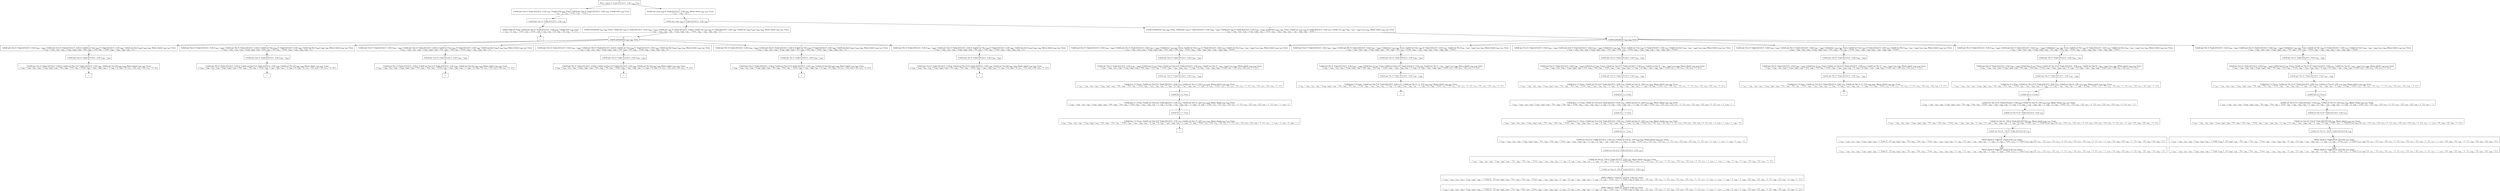 digraph {
    graph [rankdir=TB
          ,bgcolor=transparent];
    node [shape=box
         ,fillcolor=white
         ,style=filled];
    0 [label=<O <BR/> Memo check (C Triple [[3] [2] 0 : [1]]) v<SUB>524</SUB> Trueo>];
    1 [label=<C <BR/> Unfold get One (C Triple [[3] [2] 0 : [1]]) v<SUB>554</SUB>, Unfold isNil v<SUB>554</SUB> Trueo, Unfold get Two (C Triple [[3] [2] 0 : [1]]) v<SUB>555</SUB>, Unfold isNil v<SUB>555</SUB> Trueo <BR/>  [ v<SUB>524</SUB> &rarr; [], v<SUB>552</SUB> &rarr; Trueo, v<SUB>553</SUB> &rarr; Trueo ] >];
    2 [label=<C <BR/> Unfold one_step v<SUB>556</SUB> (C Triple [[3] [2] 0 : [1]]) v<SUB>558</SUB>, Memo check v<SUB>558</SUB> v<SUB>557</SUB> Trueo <BR/>  [ v<SUB>524</SUB> &rarr; v<SUB>556</SUB> : v<SUB>557</SUB> ] >];
    3 [label=<O <BR/> Unfold get One (C Triple [[3] [2] 0 : [1]]) v<SUB>554</SUB>>];
    4 [label=<C <BR/> Unfold isNil [3] Trueo, Unfold get Two (C Triple [[3] [2] 0 : [1]]) v<SUB>555</SUB>, Unfold isNil v<SUB>555</SUB> Trueo <BR/>  [ v<SUB>524</SUB> &rarr; [], v<SUB>552</SUB> &rarr; Trueo, v<SUB>553</SUB> &rarr; Trueo, v<SUB>554</SUB> &rarr; v<SUB>559</SUB>, v<SUB>559</SUB> &rarr; [3], v<SUB>560</SUB> &rarr; [2], v<SUB>561</SUB> &rarr; 0 : [1] ] >];
    5 [label=<_|_>];
    6 [label=<O <BR/> Unfold one_step v<SUB>556</SUB> (C Triple [[3] [2] 0 : [1]]) v<SUB>558</SUB>>];
    7 [label=<C <BR/> Unfold notEqStick v<SUB>559</SUB> v<SUB>560</SUB> Trueo, Unfold get v<SUB>559</SUB> (C Triple [[3] [2] 0 : [1]]) (v<SUB>563</SUB> : v<SUB>564</SUB>), Unfold get v<SUB>560</SUB> (C Triple [[3] [2] 0 : [1]]) [], Unfold set v<SUB>559</SUB> v<SUB>564</SUB> (C Triple [[3] [2] 0 : [1]]) v<SUB>566</SUB>, Unfold set v<SUB>560</SUB> [v<SUB>563</SUB>] v<SUB>566</SUB> v<SUB>558</SUB>, Memo check v<SUB>558</SUB> v<SUB>557</SUB> Trueo <BR/>  [ v<SUB>524</SUB> &rarr; v<SUB>556</SUB> : v<SUB>557</SUB>, v<SUB>556</SUB> &rarr; (v<SUB>559</SUB>, v<SUB>560</SUB>), v<SUB>561</SUB> &rarr; Trueo, v<SUB>562</SUB> &rarr; v<SUB>563</SUB> : v<SUB>564</SUB>, v<SUB>565</SUB> &rarr; [] ] >];
    8 [label=<C <BR/> Unfold notEqStick v<SUB>559</SUB> v<SUB>560</SUB> Trueo, Unfold get v<SUB>559</SUB> (C Triple [[3] [2] 0 : [1]]) (v<SUB>563</SUB> : v<SUB>564</SUB>), Unfold get v<SUB>560</SUB> (C Triple [[3] [2] 0 : [1]]) (v<SUB>567</SUB> : v<SUB>568</SUB>), Unfold less v<SUB>563</SUB> v<SUB>567</SUB> Trueo, Unfold set v<SUB>559</SUB> v<SUB>564</SUB> (C Triple [[3] [2] 0 : [1]]) v<SUB>570</SUB>, Unfold set v<SUB>560</SUB> (v<SUB>563</SUB> : v<SUB>567</SUB> : v<SUB>568</SUB>) v<SUB>570</SUB> v<SUB>558</SUB>, Memo check v<SUB>558</SUB> v<SUB>557</SUB> Trueo <BR/>  [ v<SUB>524</SUB> &rarr; v<SUB>556</SUB> : v<SUB>557</SUB>, v<SUB>556</SUB> &rarr; (v<SUB>559</SUB>, v<SUB>560</SUB>), v<SUB>561</SUB> &rarr; Trueo, v<SUB>562</SUB> &rarr; v<SUB>563</SUB> : v<SUB>564</SUB>, v<SUB>565</SUB> &rarr; v<SUB>567</SUB> : v<SUB>568</SUB>, v<SUB>569</SUB> &rarr; Trueo ] >];
    9 [label=<O <BR/> Unfold notEqStick v<SUB>559</SUB> v<SUB>560</SUB> Trueo>];
    10 [label=<C <BR/> Unfold get One (C Triple [[3] [2] 0 : [1]]) (v<SUB>563</SUB> : v<SUB>564</SUB>), Unfold get Two (C Triple [[3] [2] 0 : [1]]) [], Unfold set One v<SUB>564</SUB> (C Triple [[3] [2] 0 : [1]]) v<SUB>566</SUB>, Unfold set Two [v<SUB>563</SUB>] v<SUB>566</SUB> v<SUB>558</SUB>, Memo check v<SUB>558</SUB> v<SUB>557</SUB> Trueo <BR/>  [ v<SUB>524</SUB> &rarr; v<SUB>556</SUB> : v<SUB>557</SUB>, v<SUB>556</SUB> &rarr; (v<SUB>559</SUB>, v<SUB>560</SUB>), v<SUB>559</SUB> &rarr; One, v<SUB>560</SUB> &rarr; Two, v<SUB>561</SUB> &rarr; Trueo, v<SUB>562</SUB> &rarr; v<SUB>563</SUB> : v<SUB>564</SUB>, v<SUB>565</SUB> &rarr; [] ] >];
    11 [label=<C <BR/> Unfold get One (C Triple [[3] [2] 0 : [1]]) (v<SUB>563</SUB> : v<SUB>564</SUB>), Unfold get Thr (C Triple [[3] [2] 0 : [1]]) [], Unfold set One v<SUB>564</SUB> (C Triple [[3] [2] 0 : [1]]) v<SUB>566</SUB>, Unfold set Thr [v<SUB>563</SUB>] v<SUB>566</SUB> v<SUB>558</SUB>, Memo check v<SUB>558</SUB> v<SUB>557</SUB> Trueo <BR/>  [ v<SUB>524</SUB> &rarr; v<SUB>556</SUB> : v<SUB>557</SUB>, v<SUB>556</SUB> &rarr; (v<SUB>559</SUB>, v<SUB>560</SUB>), v<SUB>559</SUB> &rarr; One, v<SUB>560</SUB> &rarr; Thr, v<SUB>561</SUB> &rarr; Trueo, v<SUB>562</SUB> &rarr; v<SUB>563</SUB> : v<SUB>564</SUB>, v<SUB>565</SUB> &rarr; [] ] >];
    12 [label=<C <BR/> Unfold get Two (C Triple [[3] [2] 0 : [1]]) (v<SUB>563</SUB> : v<SUB>564</SUB>), Unfold get One (C Triple [[3] [2] 0 : [1]]) [], Unfold set Two v<SUB>564</SUB> (C Triple [[3] [2] 0 : [1]]) v<SUB>566</SUB>, Unfold set One [v<SUB>563</SUB>] v<SUB>566</SUB> v<SUB>558</SUB>, Memo check v<SUB>558</SUB> v<SUB>557</SUB> Trueo <BR/>  [ v<SUB>524</SUB> &rarr; v<SUB>556</SUB> : v<SUB>557</SUB>, v<SUB>556</SUB> &rarr; (v<SUB>559</SUB>, v<SUB>560</SUB>), v<SUB>559</SUB> &rarr; Two, v<SUB>560</SUB> &rarr; One, v<SUB>561</SUB> &rarr; Trueo, v<SUB>562</SUB> &rarr; v<SUB>563</SUB> : v<SUB>564</SUB>, v<SUB>565</SUB> &rarr; [] ] >];
    13 [label=<C <BR/> Unfold get Two (C Triple [[3] [2] 0 : [1]]) (v<SUB>563</SUB> : v<SUB>564</SUB>), Unfold get Thr (C Triple [[3] [2] 0 : [1]]) [], Unfold set Two v<SUB>564</SUB> (C Triple [[3] [2] 0 : [1]]) v<SUB>566</SUB>, Unfold set Thr [v<SUB>563</SUB>] v<SUB>566</SUB> v<SUB>558</SUB>, Memo check v<SUB>558</SUB> v<SUB>557</SUB> Trueo <BR/>  [ v<SUB>524</SUB> &rarr; v<SUB>556</SUB> : v<SUB>557</SUB>, v<SUB>556</SUB> &rarr; (v<SUB>559</SUB>, v<SUB>560</SUB>), v<SUB>559</SUB> &rarr; Two, v<SUB>560</SUB> &rarr; Thr, v<SUB>561</SUB> &rarr; Trueo, v<SUB>562</SUB> &rarr; v<SUB>563</SUB> : v<SUB>564</SUB>, v<SUB>565</SUB> &rarr; [] ] >];
    14 [label=<C <BR/> Unfold get Thr (C Triple [[3] [2] 0 : [1]]) (v<SUB>563</SUB> : v<SUB>564</SUB>), Unfold get One (C Triple [[3] [2] 0 : [1]]) [], Unfold set Thr v<SUB>564</SUB> (C Triple [[3] [2] 0 : [1]]) v<SUB>566</SUB>, Unfold set One [v<SUB>563</SUB>] v<SUB>566</SUB> v<SUB>558</SUB>, Memo check v<SUB>558</SUB> v<SUB>557</SUB> Trueo <BR/>  [ v<SUB>524</SUB> &rarr; v<SUB>556</SUB> : v<SUB>557</SUB>, v<SUB>556</SUB> &rarr; (v<SUB>559</SUB>, v<SUB>560</SUB>), v<SUB>559</SUB> &rarr; Thr, v<SUB>560</SUB> &rarr; One, v<SUB>561</SUB> &rarr; Trueo, v<SUB>562</SUB> &rarr; v<SUB>563</SUB> : v<SUB>564</SUB>, v<SUB>565</SUB> &rarr; [] ] >];
    15 [label=<C <BR/> Unfold get Thr (C Triple [[3] [2] 0 : [1]]) (v<SUB>563</SUB> : v<SUB>564</SUB>), Unfold get Two (C Triple [[3] [2] 0 : [1]]) [], Unfold set Thr v<SUB>564</SUB> (C Triple [[3] [2] 0 : [1]]) v<SUB>566</SUB>, Unfold set Two [v<SUB>563</SUB>] v<SUB>566</SUB> v<SUB>558</SUB>, Memo check v<SUB>558</SUB> v<SUB>557</SUB> Trueo <BR/>  [ v<SUB>524</SUB> &rarr; v<SUB>556</SUB> : v<SUB>557</SUB>, v<SUB>556</SUB> &rarr; (v<SUB>559</SUB>, v<SUB>560</SUB>), v<SUB>559</SUB> &rarr; Thr, v<SUB>560</SUB> &rarr; Two, v<SUB>561</SUB> &rarr; Trueo, v<SUB>562</SUB> &rarr; v<SUB>563</SUB> : v<SUB>564</SUB>, v<SUB>565</SUB> &rarr; [] ] >];
    16 [label=<O <BR/> Unfold get One (C Triple [[3] [2] 0 : [1]]) (v<SUB>563</SUB> : v<SUB>564</SUB>)>];
    17 [label=<C <BR/> Unfold get Two (C Triple [[3] [2] 0 : [1]]) [], Unfold set One [] (C Triple [[3] [2] 0 : [1]]) v<SUB>566</SUB>, Unfold set Two [3] v<SUB>566</SUB> v<SUB>558</SUB>, Memo check v<SUB>558</SUB> v<SUB>557</SUB> Trueo <BR/>  [ v<SUB>524</SUB> &rarr; v<SUB>556</SUB> : v<SUB>557</SUB>, v<SUB>556</SUB> &rarr; (v<SUB>559</SUB>, v<SUB>560</SUB>), v<SUB>559</SUB> &rarr; One, v<SUB>560</SUB> &rarr; Two, v<SUB>561</SUB> &rarr; Trueo, v<SUB>562</SUB> &rarr; v<SUB>563</SUB> : v<SUB>564</SUB>, v<SUB>563</SUB> &rarr; 3, v<SUB>564</SUB> &rarr; [], v<SUB>565</SUB> &rarr; [], v<SUB>571</SUB> &rarr; [3], v<SUB>572</SUB> &rarr; [2], v<SUB>573</SUB> &rarr; 0 : [1] ] >];
    18 [label=<_|_>];
    19 [label=<O <BR/> Unfold get One (C Triple [[3] [2] 0 : [1]]) (v<SUB>563</SUB> : v<SUB>564</SUB>)>];
    20 [label=<C <BR/> Unfold get Thr (C Triple [[3] [2] 0 : [1]]) [], Unfold set One [] (C Triple [[3] [2] 0 : [1]]) v<SUB>566</SUB>, Unfold set Thr [3] v<SUB>566</SUB> v<SUB>558</SUB>, Memo check v<SUB>558</SUB> v<SUB>557</SUB> Trueo <BR/>  [ v<SUB>524</SUB> &rarr; v<SUB>556</SUB> : v<SUB>557</SUB>, v<SUB>556</SUB> &rarr; (v<SUB>559</SUB>, v<SUB>560</SUB>), v<SUB>559</SUB> &rarr; One, v<SUB>560</SUB> &rarr; Thr, v<SUB>561</SUB> &rarr; Trueo, v<SUB>562</SUB> &rarr; v<SUB>563</SUB> : v<SUB>564</SUB>, v<SUB>563</SUB> &rarr; 3, v<SUB>564</SUB> &rarr; [], v<SUB>565</SUB> &rarr; [], v<SUB>571</SUB> &rarr; [3], v<SUB>572</SUB> &rarr; [2], v<SUB>573</SUB> &rarr; 0 : [1] ] >];
    21 [label=<_|_>];
    22 [label=<O <BR/> Unfold get Two (C Triple [[3] [2] 0 : [1]]) (v<SUB>563</SUB> : v<SUB>564</SUB>)>];
    23 [label=<C <BR/> Unfold get One (C Triple [[3] [2] 0 : [1]]) [], Unfold set Two [] (C Triple [[3] [2] 0 : [1]]) v<SUB>566</SUB>, Unfold set One [2] v<SUB>566</SUB> v<SUB>558</SUB>, Memo check v<SUB>558</SUB> v<SUB>557</SUB> Trueo <BR/>  [ v<SUB>524</SUB> &rarr; v<SUB>556</SUB> : v<SUB>557</SUB>, v<SUB>556</SUB> &rarr; (v<SUB>559</SUB>, v<SUB>560</SUB>), v<SUB>559</SUB> &rarr; Two, v<SUB>560</SUB> &rarr; One, v<SUB>561</SUB> &rarr; Trueo, v<SUB>562</SUB> &rarr; v<SUB>563</SUB> : v<SUB>564</SUB>, v<SUB>563</SUB> &rarr; 2, v<SUB>564</SUB> &rarr; [], v<SUB>565</SUB> &rarr; [], v<SUB>571</SUB> &rarr; [3], v<SUB>572</SUB> &rarr; [2], v<SUB>573</SUB> &rarr; 0 : [1] ] >];
    24 [label=<_|_>];
    25 [label=<O <BR/> Unfold get Two (C Triple [[3] [2] 0 : [1]]) (v<SUB>563</SUB> : v<SUB>564</SUB>)>];
    26 [label=<C <BR/> Unfold get Thr (C Triple [[3] [2] 0 : [1]]) [], Unfold set Two [] (C Triple [[3] [2] 0 : [1]]) v<SUB>566</SUB>, Unfold set Thr [2] v<SUB>566</SUB> v<SUB>558</SUB>, Memo check v<SUB>558</SUB> v<SUB>557</SUB> Trueo <BR/>  [ v<SUB>524</SUB> &rarr; v<SUB>556</SUB> : v<SUB>557</SUB>, v<SUB>556</SUB> &rarr; (v<SUB>559</SUB>, v<SUB>560</SUB>), v<SUB>559</SUB> &rarr; Two, v<SUB>560</SUB> &rarr; Thr, v<SUB>561</SUB> &rarr; Trueo, v<SUB>562</SUB> &rarr; v<SUB>563</SUB> : v<SUB>564</SUB>, v<SUB>563</SUB> &rarr; 2, v<SUB>564</SUB> &rarr; [], v<SUB>565</SUB> &rarr; [], v<SUB>571</SUB> &rarr; [3], v<SUB>572</SUB> &rarr; [2], v<SUB>573</SUB> &rarr; 0 : [1] ] >];
    27 [label=<_|_>];
    28 [label=<O <BR/> Unfold get Thr (C Triple [[3] [2] 0 : [1]]) (v<SUB>563</SUB> : v<SUB>564</SUB>)>];
    29 [label=<C <BR/> Unfold get One (C Triple [[3] [2] 0 : [1]]) [], Unfold set Thr [1] (C Triple [[3] [2] 0 : [1]]) v<SUB>566</SUB>, Unfold set One [0] v<SUB>566</SUB> v<SUB>558</SUB>, Memo check v<SUB>558</SUB> v<SUB>557</SUB> Trueo <BR/>  [ v<SUB>524</SUB> &rarr; v<SUB>556</SUB> : v<SUB>557</SUB>, v<SUB>556</SUB> &rarr; (v<SUB>559</SUB>, v<SUB>560</SUB>), v<SUB>559</SUB> &rarr; Thr, v<SUB>560</SUB> &rarr; One, v<SUB>561</SUB> &rarr; Trueo, v<SUB>562</SUB> &rarr; v<SUB>563</SUB> : v<SUB>564</SUB>, v<SUB>563</SUB> &rarr; 0, v<SUB>564</SUB> &rarr; [1], v<SUB>565</SUB> &rarr; [], v<SUB>571</SUB> &rarr; [3], v<SUB>572</SUB> &rarr; [2], v<SUB>573</SUB> &rarr; 0 : [1] ] >];
    30 [label=<_|_>];
    31 [label=<O <BR/> Unfold get Thr (C Triple [[3] [2] 0 : [1]]) (v<SUB>563</SUB> : v<SUB>564</SUB>)>];
    32 [label=<C <BR/> Unfold get Two (C Triple [[3] [2] 0 : [1]]) [], Unfold set Thr [1] (C Triple [[3] [2] 0 : [1]]) v<SUB>566</SUB>, Unfold set Two [0] v<SUB>566</SUB> v<SUB>558</SUB>, Memo check v<SUB>558</SUB> v<SUB>557</SUB> Trueo <BR/>  [ v<SUB>524</SUB> &rarr; v<SUB>556</SUB> : v<SUB>557</SUB>, v<SUB>556</SUB> &rarr; (v<SUB>559</SUB>, v<SUB>560</SUB>), v<SUB>559</SUB> &rarr; Thr, v<SUB>560</SUB> &rarr; Two, v<SUB>561</SUB> &rarr; Trueo, v<SUB>562</SUB> &rarr; v<SUB>563</SUB> : v<SUB>564</SUB>, v<SUB>563</SUB> &rarr; 0, v<SUB>564</SUB> &rarr; [1], v<SUB>565</SUB> &rarr; [], v<SUB>571</SUB> &rarr; [3], v<SUB>572</SUB> &rarr; [2], v<SUB>573</SUB> &rarr; 0 : [1] ] >];
    33 [label=<_|_>];
    34 [label=<O <BR/> Unfold notEqStick v<SUB>559</SUB> v<SUB>560</SUB> Trueo>];
    35 [label=<C <BR/> Unfold get One (C Triple [[3] [2] 0 : [1]]) (v<SUB>563</SUB> : v<SUB>564</SUB>), Unfold get Two (C Triple [[3] [2] 0 : [1]]) (v<SUB>567</SUB> : v<SUB>568</SUB>), Unfold less v<SUB>563</SUB> v<SUB>567</SUB> Trueo, Unfold set One v<SUB>564</SUB> (C Triple [[3] [2] 0 : [1]]) v<SUB>570</SUB>, Unfold set Two (v<SUB>563</SUB> : v<SUB>567</SUB> : v<SUB>568</SUB>) v<SUB>570</SUB> v<SUB>558</SUB>, Memo check v<SUB>558</SUB> v<SUB>557</SUB> Trueo <BR/>  [ v<SUB>524</SUB> &rarr; v<SUB>556</SUB> : v<SUB>557</SUB>, v<SUB>556</SUB> &rarr; (v<SUB>559</SUB>, v<SUB>560</SUB>), v<SUB>559</SUB> &rarr; One, v<SUB>560</SUB> &rarr; Two, v<SUB>561</SUB> &rarr; Trueo, v<SUB>562</SUB> &rarr; v<SUB>563</SUB> : v<SUB>564</SUB>, v<SUB>565</SUB> &rarr; v<SUB>567</SUB> : v<SUB>568</SUB>, v<SUB>569</SUB> &rarr; Trueo ] >];
    36 [label=<C <BR/> Unfold get One (C Triple [[3] [2] 0 : [1]]) (v<SUB>563</SUB> : v<SUB>564</SUB>), Unfold get Thr (C Triple [[3] [2] 0 : [1]]) (v<SUB>567</SUB> : v<SUB>568</SUB>), Unfold less v<SUB>563</SUB> v<SUB>567</SUB> Trueo, Unfold set One v<SUB>564</SUB> (C Triple [[3] [2] 0 : [1]]) v<SUB>570</SUB>, Unfold set Thr (v<SUB>563</SUB> : v<SUB>567</SUB> : v<SUB>568</SUB>) v<SUB>570</SUB> v<SUB>558</SUB>, Memo check v<SUB>558</SUB> v<SUB>557</SUB> Trueo <BR/>  [ v<SUB>524</SUB> &rarr; v<SUB>556</SUB> : v<SUB>557</SUB>, v<SUB>556</SUB> &rarr; (v<SUB>559</SUB>, v<SUB>560</SUB>), v<SUB>559</SUB> &rarr; One, v<SUB>560</SUB> &rarr; Thr, v<SUB>561</SUB> &rarr; Trueo, v<SUB>562</SUB> &rarr; v<SUB>563</SUB> : v<SUB>564</SUB>, v<SUB>565</SUB> &rarr; v<SUB>567</SUB> : v<SUB>568</SUB>, v<SUB>569</SUB> &rarr; Trueo ] >];
    37 [label=<C <BR/> Unfold get Two (C Triple [[3] [2] 0 : [1]]) (v<SUB>563</SUB> : v<SUB>564</SUB>), Unfold get One (C Triple [[3] [2] 0 : [1]]) (v<SUB>567</SUB> : v<SUB>568</SUB>), Unfold less v<SUB>563</SUB> v<SUB>567</SUB> Trueo, Unfold set Two v<SUB>564</SUB> (C Triple [[3] [2] 0 : [1]]) v<SUB>570</SUB>, Unfold set One (v<SUB>563</SUB> : v<SUB>567</SUB> : v<SUB>568</SUB>) v<SUB>570</SUB> v<SUB>558</SUB>, Memo check v<SUB>558</SUB> v<SUB>557</SUB> Trueo <BR/>  [ v<SUB>524</SUB> &rarr; v<SUB>556</SUB> : v<SUB>557</SUB>, v<SUB>556</SUB> &rarr; (v<SUB>559</SUB>, v<SUB>560</SUB>), v<SUB>559</SUB> &rarr; Two, v<SUB>560</SUB> &rarr; One, v<SUB>561</SUB> &rarr; Trueo, v<SUB>562</SUB> &rarr; v<SUB>563</SUB> : v<SUB>564</SUB>, v<SUB>565</SUB> &rarr; v<SUB>567</SUB> : v<SUB>568</SUB>, v<SUB>569</SUB> &rarr; Trueo ] >];
    38 [label=<C <BR/> Unfold get Two (C Triple [[3] [2] 0 : [1]]) (v<SUB>563</SUB> : v<SUB>564</SUB>), Unfold get Thr (C Triple [[3] [2] 0 : [1]]) (v<SUB>567</SUB> : v<SUB>568</SUB>), Unfold less v<SUB>563</SUB> v<SUB>567</SUB> Trueo, Unfold set Two v<SUB>564</SUB> (C Triple [[3] [2] 0 : [1]]) v<SUB>570</SUB>, Unfold set Thr (v<SUB>563</SUB> : v<SUB>567</SUB> : v<SUB>568</SUB>) v<SUB>570</SUB> v<SUB>558</SUB>, Memo check v<SUB>558</SUB> v<SUB>557</SUB> Trueo <BR/>  [ v<SUB>524</SUB> &rarr; v<SUB>556</SUB> : v<SUB>557</SUB>, v<SUB>556</SUB> &rarr; (v<SUB>559</SUB>, v<SUB>560</SUB>), v<SUB>559</SUB> &rarr; Two, v<SUB>560</SUB> &rarr; Thr, v<SUB>561</SUB> &rarr; Trueo, v<SUB>562</SUB> &rarr; v<SUB>563</SUB> : v<SUB>564</SUB>, v<SUB>565</SUB> &rarr; v<SUB>567</SUB> : v<SUB>568</SUB>, v<SUB>569</SUB> &rarr; Trueo ] >];
    39 [label=<C <BR/> Unfold get Thr (C Triple [[3] [2] 0 : [1]]) (v<SUB>563</SUB> : v<SUB>564</SUB>), Unfold get One (C Triple [[3] [2] 0 : [1]]) (v<SUB>567</SUB> : v<SUB>568</SUB>), Unfold less v<SUB>563</SUB> v<SUB>567</SUB> Trueo, Unfold set Thr v<SUB>564</SUB> (C Triple [[3] [2] 0 : [1]]) v<SUB>570</SUB>, Unfold set One (v<SUB>563</SUB> : v<SUB>567</SUB> : v<SUB>568</SUB>) v<SUB>570</SUB> v<SUB>558</SUB>, Memo check v<SUB>558</SUB> v<SUB>557</SUB> Trueo <BR/>  [ v<SUB>524</SUB> &rarr; v<SUB>556</SUB> : v<SUB>557</SUB>, v<SUB>556</SUB> &rarr; (v<SUB>559</SUB>, v<SUB>560</SUB>), v<SUB>559</SUB> &rarr; Thr, v<SUB>560</SUB> &rarr; One, v<SUB>561</SUB> &rarr; Trueo, v<SUB>562</SUB> &rarr; v<SUB>563</SUB> : v<SUB>564</SUB>, v<SUB>565</SUB> &rarr; v<SUB>567</SUB> : v<SUB>568</SUB>, v<SUB>569</SUB> &rarr; Trueo ] >];
    40 [label=<C <BR/> Unfold get Thr (C Triple [[3] [2] 0 : [1]]) (v<SUB>563</SUB> : v<SUB>564</SUB>), Unfold get Two (C Triple [[3] [2] 0 : [1]]) (v<SUB>567</SUB> : v<SUB>568</SUB>), Unfold less v<SUB>563</SUB> v<SUB>567</SUB> Trueo, Unfold set Thr v<SUB>564</SUB> (C Triple [[3] [2] 0 : [1]]) v<SUB>570</SUB>, Unfold set Two (v<SUB>563</SUB> : v<SUB>567</SUB> : v<SUB>568</SUB>) v<SUB>570</SUB> v<SUB>558</SUB>, Memo check v<SUB>558</SUB> v<SUB>557</SUB> Trueo <BR/>  [ v<SUB>524</SUB> &rarr; v<SUB>556</SUB> : v<SUB>557</SUB>, v<SUB>556</SUB> &rarr; (v<SUB>559</SUB>, v<SUB>560</SUB>), v<SUB>559</SUB> &rarr; Thr, v<SUB>560</SUB> &rarr; Two, v<SUB>561</SUB> &rarr; Trueo, v<SUB>562</SUB> &rarr; v<SUB>563</SUB> : v<SUB>564</SUB>, v<SUB>565</SUB> &rarr; v<SUB>567</SUB> : v<SUB>568</SUB>, v<SUB>569</SUB> &rarr; Trueo ] >];
    41 [label=<O <BR/> Unfold get One (C Triple [[3] [2] 0 : [1]]) (v<SUB>563</SUB> : v<SUB>564</SUB>)>];
    42 [label=<C <BR/> Unfold get Two (C Triple [[3] [2] 0 : [1]]) (v<SUB>567</SUB> : v<SUB>568</SUB>), Unfold less 3 v<SUB>567</SUB> Trueo, Unfold set One [] (C Triple [[3] [2] 0 : [1]]) v<SUB>570</SUB>, Unfold set Two (3 : v<SUB>567</SUB> : v<SUB>568</SUB>) v<SUB>570</SUB> v<SUB>558</SUB>, Memo check v<SUB>558</SUB> v<SUB>557</SUB> Trueo <BR/>  [ v<SUB>524</SUB> &rarr; v<SUB>556</SUB> : v<SUB>557</SUB>, v<SUB>556</SUB> &rarr; (v<SUB>559</SUB>, v<SUB>560</SUB>), v<SUB>559</SUB> &rarr; One, v<SUB>560</SUB> &rarr; Two, v<SUB>561</SUB> &rarr; Trueo, v<SUB>562</SUB> &rarr; v<SUB>563</SUB> : v<SUB>564</SUB>, v<SUB>563</SUB> &rarr; 3, v<SUB>564</SUB> &rarr; [], v<SUB>565</SUB> &rarr; v<SUB>567</SUB> : v<SUB>568</SUB>, v<SUB>569</SUB> &rarr; Trueo, v<SUB>571</SUB> &rarr; [3], v<SUB>572</SUB> &rarr; [2], v<SUB>573</SUB> &rarr; 0 : [1] ] >];
    43 [label=<O <BR/> Unfold get Two (C Triple [[3] [2] 0 : [1]]) (v<SUB>567</SUB> : v<SUB>568</SUB>)>];
    44 [label=<C <BR/> Unfold less 3 2 Trueo, Unfold set One [] (C Triple [[3] [2] 0 : [1]]) v<SUB>570</SUB>, Unfold set Two (3 : [2]) v<SUB>570</SUB> v<SUB>558</SUB>, Memo check v<SUB>558</SUB> v<SUB>557</SUB> Trueo <BR/>  [ v<SUB>524</SUB> &rarr; v<SUB>556</SUB> : v<SUB>557</SUB>, v<SUB>556</SUB> &rarr; (v<SUB>559</SUB>, v<SUB>560</SUB>), v<SUB>559</SUB> &rarr; One, v<SUB>560</SUB> &rarr; Two, v<SUB>561</SUB> &rarr; Trueo, v<SUB>562</SUB> &rarr; v<SUB>563</SUB> : v<SUB>564</SUB>, v<SUB>563</SUB> &rarr; 3, v<SUB>564</SUB> &rarr; [], v<SUB>565</SUB> &rarr; v<SUB>567</SUB> : v<SUB>568</SUB>, v<SUB>567</SUB> &rarr; 2, v<SUB>568</SUB> &rarr; [], v<SUB>569</SUB> &rarr; Trueo, v<SUB>571</SUB> &rarr; [3], v<SUB>572</SUB> &rarr; [2], v<SUB>573</SUB> &rarr; 0 : [1], v<SUB>574</SUB> &rarr; [3], v<SUB>575</SUB> &rarr; [2], v<SUB>576</SUB> &rarr; 0 : [1] ] >];
    45 [label=<O <BR/> Unfold less 3 2 Trueo>];
    46 [label=<C <BR/> Unfold less 2 1 Trueo, Unfold set One [] (C Triple [[3] [2] 0 : [1]]) v<SUB>570</SUB>, Unfold set Two (3 : [2]) v<SUB>570</SUB> v<SUB>558</SUB>, Memo check v<SUB>558</SUB> v<SUB>557</SUB> Trueo <BR/>  [ v<SUB>524</SUB> &rarr; v<SUB>556</SUB> : v<SUB>557</SUB>, v<SUB>556</SUB> &rarr; (v<SUB>559</SUB>, v<SUB>560</SUB>), v<SUB>559</SUB> &rarr; One, v<SUB>560</SUB> &rarr; Two, v<SUB>561</SUB> &rarr; Trueo, v<SUB>562</SUB> &rarr; v<SUB>563</SUB> : v<SUB>564</SUB>, v<SUB>563</SUB> &rarr; 3, v<SUB>564</SUB> &rarr; [], v<SUB>565</SUB> &rarr; v<SUB>567</SUB> : v<SUB>568</SUB>, v<SUB>567</SUB> &rarr; 2, v<SUB>568</SUB> &rarr; [], v<SUB>569</SUB> &rarr; Trueo, v<SUB>571</SUB> &rarr; [3], v<SUB>572</SUB> &rarr; [2], v<SUB>573</SUB> &rarr; 0 : [1], v<SUB>574</SUB> &rarr; [3], v<SUB>575</SUB> &rarr; [2], v<SUB>576</SUB> &rarr; 0 : [1], v<SUB>577</SUB> &rarr; 1, v<SUB>578</SUB> &rarr; 2 ] >];
    47 [label=<O <BR/> Unfold less 2 1 Trueo>];
    48 [label=<C <BR/> Unfold less 1 0 Trueo, Unfold set One [] (C Triple [[3] [2] 0 : [1]]) v<SUB>570</SUB>, Unfold set Two (3 : [2]) v<SUB>570</SUB> v<SUB>558</SUB>, Memo check v<SUB>558</SUB> v<SUB>557</SUB> Trueo <BR/>  [ v<SUB>524</SUB> &rarr; v<SUB>556</SUB> : v<SUB>557</SUB>, v<SUB>556</SUB> &rarr; (v<SUB>559</SUB>, v<SUB>560</SUB>), v<SUB>559</SUB> &rarr; One, v<SUB>560</SUB> &rarr; Two, v<SUB>561</SUB> &rarr; Trueo, v<SUB>562</SUB> &rarr; v<SUB>563</SUB> : v<SUB>564</SUB>, v<SUB>563</SUB> &rarr; 3, v<SUB>564</SUB> &rarr; [], v<SUB>565</SUB> &rarr; v<SUB>567</SUB> : v<SUB>568</SUB>, v<SUB>567</SUB> &rarr; 2, v<SUB>568</SUB> &rarr; [], v<SUB>569</SUB> &rarr; Trueo, v<SUB>571</SUB> &rarr; [3], v<SUB>572</SUB> &rarr; [2], v<SUB>573</SUB> &rarr; 0 : [1], v<SUB>574</SUB> &rarr; [3], v<SUB>575</SUB> &rarr; [2], v<SUB>576</SUB> &rarr; 0 : [1], v<SUB>577</SUB> &rarr; 1, v<SUB>578</SUB> &rarr; 2, v<SUB>579</SUB> &rarr; 0, v<SUB>580</SUB> &rarr; 1 ] >];
    49 [label=<_|_>];
    50 [label=<O <BR/> Unfold get One (C Triple [[3] [2] 0 : [1]]) (v<SUB>563</SUB> : v<SUB>564</SUB>)>];
    51 [label=<C <BR/> Unfold get Thr (C Triple [[3] [2] 0 : [1]]) (v<SUB>567</SUB> : v<SUB>568</SUB>), Unfold less 3 v<SUB>567</SUB> Trueo, Unfold set One [] (C Triple [[3] [2] 0 : [1]]) v<SUB>570</SUB>, Unfold set Thr (3 : v<SUB>567</SUB> : v<SUB>568</SUB>) v<SUB>570</SUB> v<SUB>558</SUB>, Memo check v<SUB>558</SUB> v<SUB>557</SUB> Trueo <BR/>  [ v<SUB>524</SUB> &rarr; v<SUB>556</SUB> : v<SUB>557</SUB>, v<SUB>556</SUB> &rarr; (v<SUB>559</SUB>, v<SUB>560</SUB>), v<SUB>559</SUB> &rarr; One, v<SUB>560</SUB> &rarr; Thr, v<SUB>561</SUB> &rarr; Trueo, v<SUB>562</SUB> &rarr; v<SUB>563</SUB> : v<SUB>564</SUB>, v<SUB>563</SUB> &rarr; 3, v<SUB>564</SUB> &rarr; [], v<SUB>565</SUB> &rarr; v<SUB>567</SUB> : v<SUB>568</SUB>, v<SUB>569</SUB> &rarr; Trueo, v<SUB>571</SUB> &rarr; [3], v<SUB>572</SUB> &rarr; [2], v<SUB>573</SUB> &rarr; 0 : [1] ] >];
    52 [label=<O <BR/> Unfold get Thr (C Triple [[3] [2] 0 : [1]]) (v<SUB>567</SUB> : v<SUB>568</SUB>)>];
    53 [label=<C <BR/> Unfold less 3 0 Trueo, Unfold set One [] (C Triple [[3] [2] 0 : [1]]) v<SUB>570</SUB>, Unfold set Thr (3 : 0 : [1]) v<SUB>570</SUB> v<SUB>558</SUB>, Memo check v<SUB>558</SUB> v<SUB>557</SUB> Trueo <BR/>  [ v<SUB>524</SUB> &rarr; v<SUB>556</SUB> : v<SUB>557</SUB>, v<SUB>556</SUB> &rarr; (v<SUB>559</SUB>, v<SUB>560</SUB>), v<SUB>559</SUB> &rarr; One, v<SUB>560</SUB> &rarr; Thr, v<SUB>561</SUB> &rarr; Trueo, v<SUB>562</SUB> &rarr; v<SUB>563</SUB> : v<SUB>564</SUB>, v<SUB>563</SUB> &rarr; 3, v<SUB>564</SUB> &rarr; [], v<SUB>565</SUB> &rarr; v<SUB>567</SUB> : v<SUB>568</SUB>, v<SUB>567</SUB> &rarr; 0, v<SUB>568</SUB> &rarr; [1], v<SUB>569</SUB> &rarr; Trueo, v<SUB>571</SUB> &rarr; [3], v<SUB>572</SUB> &rarr; [2], v<SUB>573</SUB> &rarr; 0 : [1], v<SUB>574</SUB> &rarr; [3], v<SUB>575</SUB> &rarr; [2], v<SUB>576</SUB> &rarr; 0 : [1] ] >];
    54 [label=<_|_>];
    55 [label=<O <BR/> Unfold get Two (C Triple [[3] [2] 0 : [1]]) (v<SUB>563</SUB> : v<SUB>564</SUB>)>];
    56 [label=<C <BR/> Unfold get One (C Triple [[3] [2] 0 : [1]]) (v<SUB>567</SUB> : v<SUB>568</SUB>), Unfold less 2 v<SUB>567</SUB> Trueo, Unfold set Two [] (C Triple [[3] [2] 0 : [1]]) v<SUB>570</SUB>, Unfold set One (2 : v<SUB>567</SUB> : v<SUB>568</SUB>) v<SUB>570</SUB> v<SUB>558</SUB>, Memo check v<SUB>558</SUB> v<SUB>557</SUB> Trueo <BR/>  [ v<SUB>524</SUB> &rarr; v<SUB>556</SUB> : v<SUB>557</SUB>, v<SUB>556</SUB> &rarr; (v<SUB>559</SUB>, v<SUB>560</SUB>), v<SUB>559</SUB> &rarr; Two, v<SUB>560</SUB> &rarr; One, v<SUB>561</SUB> &rarr; Trueo, v<SUB>562</SUB> &rarr; v<SUB>563</SUB> : v<SUB>564</SUB>, v<SUB>563</SUB> &rarr; 2, v<SUB>564</SUB> &rarr; [], v<SUB>565</SUB> &rarr; v<SUB>567</SUB> : v<SUB>568</SUB>, v<SUB>569</SUB> &rarr; Trueo, v<SUB>571</SUB> &rarr; [3], v<SUB>572</SUB> &rarr; [2], v<SUB>573</SUB> &rarr; 0 : [1] ] >];
    57 [label=<O <BR/> Unfold get One (C Triple [[3] [2] 0 : [1]]) (v<SUB>567</SUB> : v<SUB>568</SUB>)>];
    58 [label=<C <BR/> Unfold less 2 3 Trueo, Unfold set Two [] (C Triple [[3] [2] 0 : [1]]) v<SUB>570</SUB>, Unfold set One (2 : [3]) v<SUB>570</SUB> v<SUB>558</SUB>, Memo check v<SUB>558</SUB> v<SUB>557</SUB> Trueo <BR/>  [ v<SUB>524</SUB> &rarr; v<SUB>556</SUB> : v<SUB>557</SUB>, v<SUB>556</SUB> &rarr; (v<SUB>559</SUB>, v<SUB>560</SUB>), v<SUB>559</SUB> &rarr; Two, v<SUB>560</SUB> &rarr; One, v<SUB>561</SUB> &rarr; Trueo, v<SUB>562</SUB> &rarr; v<SUB>563</SUB> : v<SUB>564</SUB>, v<SUB>563</SUB> &rarr; 2, v<SUB>564</SUB> &rarr; [], v<SUB>565</SUB> &rarr; v<SUB>567</SUB> : v<SUB>568</SUB>, v<SUB>567</SUB> &rarr; 3, v<SUB>568</SUB> &rarr; [], v<SUB>569</SUB> &rarr; Trueo, v<SUB>571</SUB> &rarr; [3], v<SUB>572</SUB> &rarr; [2], v<SUB>573</SUB> &rarr; 0 : [1], v<SUB>574</SUB> &rarr; [3], v<SUB>575</SUB> &rarr; [2], v<SUB>576</SUB> &rarr; 0 : [1] ] >];
    59 [label=<O <BR/> Unfold less 2 3 Trueo>];
    60 [label=<C <BR/> Unfold less 1 2 Trueo, Unfold set Two [] (C Triple [[3] [2] 0 : [1]]) v<SUB>570</SUB>, Unfold set One (2 : [3]) v<SUB>570</SUB> v<SUB>558</SUB>, Memo check v<SUB>558</SUB> v<SUB>557</SUB> Trueo <BR/>  [ v<SUB>524</SUB> &rarr; v<SUB>556</SUB> : v<SUB>557</SUB>, v<SUB>556</SUB> &rarr; (v<SUB>559</SUB>, v<SUB>560</SUB>), v<SUB>559</SUB> &rarr; Two, v<SUB>560</SUB> &rarr; One, v<SUB>561</SUB> &rarr; Trueo, v<SUB>562</SUB> &rarr; v<SUB>563</SUB> : v<SUB>564</SUB>, v<SUB>563</SUB> &rarr; 2, v<SUB>564</SUB> &rarr; [], v<SUB>565</SUB> &rarr; v<SUB>567</SUB> : v<SUB>568</SUB>, v<SUB>567</SUB> &rarr; 3, v<SUB>568</SUB> &rarr; [], v<SUB>569</SUB> &rarr; Trueo, v<SUB>571</SUB> &rarr; [3], v<SUB>572</SUB> &rarr; [2], v<SUB>573</SUB> &rarr; 0 : [1], v<SUB>574</SUB> &rarr; [3], v<SUB>575</SUB> &rarr; [2], v<SUB>576</SUB> &rarr; 0 : [1], v<SUB>577</SUB> &rarr; 2, v<SUB>578</SUB> &rarr; 1 ] >];
    61 [label=<O <BR/> Unfold less 1 2 Trueo>];
    62 [label=<C <BR/> Unfold less 0 1 Trueo, Unfold set Two [] (C Triple [[3] [2] 0 : [1]]) v<SUB>570</SUB>, Unfold set One (2 : [3]) v<SUB>570</SUB> v<SUB>558</SUB>, Memo check v<SUB>558</SUB> v<SUB>557</SUB> Trueo <BR/>  [ v<SUB>524</SUB> &rarr; v<SUB>556</SUB> : v<SUB>557</SUB>, v<SUB>556</SUB> &rarr; (v<SUB>559</SUB>, v<SUB>560</SUB>), v<SUB>559</SUB> &rarr; Two, v<SUB>560</SUB> &rarr; One, v<SUB>561</SUB> &rarr; Trueo, v<SUB>562</SUB> &rarr; v<SUB>563</SUB> : v<SUB>564</SUB>, v<SUB>563</SUB> &rarr; 2, v<SUB>564</SUB> &rarr; [], v<SUB>565</SUB> &rarr; v<SUB>567</SUB> : v<SUB>568</SUB>, v<SUB>567</SUB> &rarr; 3, v<SUB>568</SUB> &rarr; [], v<SUB>569</SUB> &rarr; Trueo, v<SUB>571</SUB> &rarr; [3], v<SUB>572</SUB> &rarr; [2], v<SUB>573</SUB> &rarr; 0 : [1], v<SUB>574</SUB> &rarr; [3], v<SUB>575</SUB> &rarr; [2], v<SUB>576</SUB> &rarr; 0 : [1], v<SUB>577</SUB> &rarr; 2, v<SUB>578</SUB> &rarr; 1, v<SUB>579</SUB> &rarr; 1, v<SUB>580</SUB> &rarr; 0 ] >];
    63 [label=<O <BR/> Unfold less 0 1 Trueo>];
    64 [label=<C <BR/> Unfold set Two [] (C Triple [[3] [2] 0 : [1]]) v<SUB>570</SUB>, Unfold set One (2 : [3]) v<SUB>570</SUB> v<SUB>558</SUB>, Memo check v<SUB>558</SUB> v<SUB>557</SUB> Trueo <BR/>  [ v<SUB>524</SUB> &rarr; v<SUB>556</SUB> : v<SUB>557</SUB>, v<SUB>556</SUB> &rarr; (v<SUB>559</SUB>, v<SUB>560</SUB>), v<SUB>559</SUB> &rarr; Two, v<SUB>560</SUB> &rarr; One, v<SUB>561</SUB> &rarr; Trueo, v<SUB>562</SUB> &rarr; v<SUB>563</SUB> : v<SUB>564</SUB>, v<SUB>563</SUB> &rarr; 2, v<SUB>564</SUB> &rarr; [], v<SUB>565</SUB> &rarr; v<SUB>567</SUB> : v<SUB>568</SUB>, v<SUB>567</SUB> &rarr; 3, v<SUB>568</SUB> &rarr; [], v<SUB>569</SUB> &rarr; Trueo, v<SUB>571</SUB> &rarr; [3], v<SUB>572</SUB> &rarr; [2], v<SUB>573</SUB> &rarr; 0 : [1], v<SUB>574</SUB> &rarr; [3], v<SUB>575</SUB> &rarr; [2], v<SUB>576</SUB> &rarr; 0 : [1], v<SUB>577</SUB> &rarr; 2, v<SUB>578</SUB> &rarr; 1, v<SUB>579</SUB> &rarr; 1, v<SUB>580</SUB> &rarr; 0, v<SUB>581</SUB> &rarr; 0 ] >];
    65 [label=<O <BR/> Unfold set Two [] (C Triple [[3] [2] 0 : [1]]) v<SUB>570</SUB>>];
    66 [label=<C <BR/> Unfold set One (2 : [3]) (C Triple [[3] [] 0 : [1]]) v<SUB>558</SUB>, Memo check v<SUB>558</SUB> v<SUB>557</SUB> Trueo <BR/>  [ v<SUB>524</SUB> &rarr; v<SUB>556</SUB> : v<SUB>557</SUB>, v<SUB>556</SUB> &rarr; (v<SUB>559</SUB>, v<SUB>560</SUB>), v<SUB>559</SUB> &rarr; Two, v<SUB>560</SUB> &rarr; One, v<SUB>561</SUB> &rarr; Trueo, v<SUB>562</SUB> &rarr; v<SUB>563</SUB> : v<SUB>564</SUB>, v<SUB>563</SUB> &rarr; 2, v<SUB>564</SUB> &rarr; [], v<SUB>565</SUB> &rarr; v<SUB>567</SUB> : v<SUB>568</SUB>, v<SUB>567</SUB> &rarr; 3, v<SUB>568</SUB> &rarr; [], v<SUB>569</SUB> &rarr; Trueo, v<SUB>570</SUB> &rarr; C Triple [v<SUB>583</SUB> [] v<SUB>585</SUB>], v<SUB>571</SUB> &rarr; [3], v<SUB>572</SUB> &rarr; [2], v<SUB>573</SUB> &rarr; 0 : [1], v<SUB>574</SUB> &rarr; [3], v<SUB>575</SUB> &rarr; [2], v<SUB>576</SUB> &rarr; 0 : [1], v<SUB>577</SUB> &rarr; 2, v<SUB>578</SUB> &rarr; 1, v<SUB>579</SUB> &rarr; 1, v<SUB>580</SUB> &rarr; 0, v<SUB>581</SUB> &rarr; 0, v<SUB>583</SUB> &rarr; [3], v<SUB>584</SUB> &rarr; [2], v<SUB>585</SUB> &rarr; 0 : [1] ] >];
    67 [label=<O <BR/> Unfold set One (2 : [3]) (C Triple [[3] [] 0 : [1]]) v<SUB>558</SUB>>];
    68 [label=<C <BR/> Memo check (C Triple [2 : [3] [] 0 : [1]]) v<SUB>557</SUB> Trueo <BR/>  [ v<SUB>524</SUB> &rarr; v<SUB>556</SUB> : v<SUB>557</SUB>, v<SUB>556</SUB> &rarr; (v<SUB>559</SUB>, v<SUB>560</SUB>), v<SUB>558</SUB> &rarr; C Triple [2 : [3] v<SUB>587</SUB> v<SUB>588</SUB>], v<SUB>559</SUB> &rarr; Two, v<SUB>560</SUB> &rarr; One, v<SUB>561</SUB> &rarr; Trueo, v<SUB>562</SUB> &rarr; v<SUB>563</SUB> : v<SUB>564</SUB>, v<SUB>563</SUB> &rarr; 2, v<SUB>564</SUB> &rarr; [], v<SUB>565</SUB> &rarr; v<SUB>567</SUB> : v<SUB>568</SUB>, v<SUB>567</SUB> &rarr; 3, v<SUB>568</SUB> &rarr; [], v<SUB>569</SUB> &rarr; Trueo, v<SUB>570</SUB> &rarr; C Triple [v<SUB>583</SUB> [] v<SUB>585</SUB>], v<SUB>571</SUB> &rarr; [3], v<SUB>572</SUB> &rarr; [2], v<SUB>573</SUB> &rarr; 0 : [1], v<SUB>574</SUB> &rarr; [3], v<SUB>575</SUB> &rarr; [2], v<SUB>576</SUB> &rarr; 0 : [1], v<SUB>577</SUB> &rarr; 2, v<SUB>578</SUB> &rarr; 1, v<SUB>579</SUB> &rarr; 1, v<SUB>580</SUB> &rarr; 0, v<SUB>581</SUB> &rarr; 0, v<SUB>583</SUB> &rarr; [3], v<SUB>584</SUB> &rarr; [2], v<SUB>585</SUB> &rarr; 0 : [1], v<SUB>586</SUB> &rarr; [3], v<SUB>587</SUB> &rarr; [], v<SUB>588</SUB> &rarr; 0 : [1] ] >];
    69 [label=<Leaf <BR/> Memo check (C Triple [2 : [3] [] 0 : [1]]) v<SUB>557</SUB> Trueo <BR/>  [ v<SUB>524</SUB> &rarr; v<SUB>556</SUB> : v<SUB>557</SUB>, v<SUB>556</SUB> &rarr; (v<SUB>559</SUB>, v<SUB>560</SUB>), v<SUB>558</SUB> &rarr; C Triple [2 : [3] v<SUB>587</SUB> v<SUB>588</SUB>], v<SUB>559</SUB> &rarr; Two, v<SUB>560</SUB> &rarr; One, v<SUB>561</SUB> &rarr; Trueo, v<SUB>562</SUB> &rarr; v<SUB>563</SUB> : v<SUB>564</SUB>, v<SUB>563</SUB> &rarr; 2, v<SUB>564</SUB> &rarr; [], v<SUB>565</SUB> &rarr; v<SUB>567</SUB> : v<SUB>568</SUB>, v<SUB>567</SUB> &rarr; 3, v<SUB>568</SUB> &rarr; [], v<SUB>569</SUB> &rarr; Trueo, v<SUB>570</SUB> &rarr; C Triple [v<SUB>583</SUB> [] v<SUB>585</SUB>], v<SUB>571</SUB> &rarr; [3], v<SUB>572</SUB> &rarr; [2], v<SUB>573</SUB> &rarr; 0 : [1], v<SUB>574</SUB> &rarr; [3], v<SUB>575</SUB> &rarr; [2], v<SUB>576</SUB> &rarr; 0 : [1], v<SUB>577</SUB> &rarr; 2, v<SUB>578</SUB> &rarr; 1, v<SUB>579</SUB> &rarr; 1, v<SUB>580</SUB> &rarr; 0, v<SUB>581</SUB> &rarr; 0, v<SUB>583</SUB> &rarr; [3], v<SUB>584</SUB> &rarr; [2], v<SUB>585</SUB> &rarr; 0 : [1], v<SUB>586</SUB> &rarr; [3], v<SUB>587</SUB> &rarr; [], v<SUB>588</SUB> &rarr; 0 : [1] ] >];
    70 [label=<O <BR/> Unfold get Two (C Triple [[3] [2] 0 : [1]]) (v<SUB>563</SUB> : v<SUB>564</SUB>)>];
    71 [label=<C <BR/> Unfold get Thr (C Triple [[3] [2] 0 : [1]]) (v<SUB>567</SUB> : v<SUB>568</SUB>), Unfold less 2 v<SUB>567</SUB> Trueo, Unfold set Two [] (C Triple [[3] [2] 0 : [1]]) v<SUB>570</SUB>, Unfold set Thr (2 : v<SUB>567</SUB> : v<SUB>568</SUB>) v<SUB>570</SUB> v<SUB>558</SUB>, Memo check v<SUB>558</SUB> v<SUB>557</SUB> Trueo <BR/>  [ v<SUB>524</SUB> &rarr; v<SUB>556</SUB> : v<SUB>557</SUB>, v<SUB>556</SUB> &rarr; (v<SUB>559</SUB>, v<SUB>560</SUB>), v<SUB>559</SUB> &rarr; Two, v<SUB>560</SUB> &rarr; Thr, v<SUB>561</SUB> &rarr; Trueo, v<SUB>562</SUB> &rarr; v<SUB>563</SUB> : v<SUB>564</SUB>, v<SUB>563</SUB> &rarr; 2, v<SUB>564</SUB> &rarr; [], v<SUB>565</SUB> &rarr; v<SUB>567</SUB> : v<SUB>568</SUB>, v<SUB>569</SUB> &rarr; Trueo, v<SUB>571</SUB> &rarr; [3], v<SUB>572</SUB> &rarr; [2], v<SUB>573</SUB> &rarr; 0 : [1] ] >];
    72 [label=<O <BR/> Unfold get Thr (C Triple [[3] [2] 0 : [1]]) (v<SUB>567</SUB> : v<SUB>568</SUB>)>];
    73 [label=<C <BR/> Unfold less 2 0 Trueo, Unfold set Two [] (C Triple [[3] [2] 0 : [1]]) v<SUB>570</SUB>, Unfold set Thr (2 : 0 : [1]) v<SUB>570</SUB> v<SUB>558</SUB>, Memo check v<SUB>558</SUB> v<SUB>557</SUB> Trueo <BR/>  [ v<SUB>524</SUB> &rarr; v<SUB>556</SUB> : v<SUB>557</SUB>, v<SUB>556</SUB> &rarr; (v<SUB>559</SUB>, v<SUB>560</SUB>), v<SUB>559</SUB> &rarr; Two, v<SUB>560</SUB> &rarr; Thr, v<SUB>561</SUB> &rarr; Trueo, v<SUB>562</SUB> &rarr; v<SUB>563</SUB> : v<SUB>564</SUB>, v<SUB>563</SUB> &rarr; 2, v<SUB>564</SUB> &rarr; [], v<SUB>565</SUB> &rarr; v<SUB>567</SUB> : v<SUB>568</SUB>, v<SUB>567</SUB> &rarr; 0, v<SUB>568</SUB> &rarr; [1], v<SUB>569</SUB> &rarr; Trueo, v<SUB>571</SUB> &rarr; [3], v<SUB>572</SUB> &rarr; [2], v<SUB>573</SUB> &rarr; 0 : [1], v<SUB>574</SUB> &rarr; [3], v<SUB>575</SUB> &rarr; [2], v<SUB>576</SUB> &rarr; 0 : [1] ] >];
    74 [label=<_|_>];
    75 [label=<O <BR/> Unfold get Thr (C Triple [[3] [2] 0 : [1]]) (v<SUB>563</SUB> : v<SUB>564</SUB>)>];
    76 [label=<C <BR/> Unfold get One (C Triple [[3] [2] 0 : [1]]) (v<SUB>567</SUB> : v<SUB>568</SUB>), Unfold less 0 v<SUB>567</SUB> Trueo, Unfold set Thr [1] (C Triple [[3] [2] 0 : [1]]) v<SUB>570</SUB>, Unfold set One (0 : v<SUB>567</SUB> : v<SUB>568</SUB>) v<SUB>570</SUB> v<SUB>558</SUB>, Memo check v<SUB>558</SUB> v<SUB>557</SUB> Trueo <BR/>  [ v<SUB>524</SUB> &rarr; v<SUB>556</SUB> : v<SUB>557</SUB>, v<SUB>556</SUB> &rarr; (v<SUB>559</SUB>, v<SUB>560</SUB>), v<SUB>559</SUB> &rarr; Thr, v<SUB>560</SUB> &rarr; One, v<SUB>561</SUB> &rarr; Trueo, v<SUB>562</SUB> &rarr; v<SUB>563</SUB> : v<SUB>564</SUB>, v<SUB>563</SUB> &rarr; 0, v<SUB>564</SUB> &rarr; [1], v<SUB>565</SUB> &rarr; v<SUB>567</SUB> : v<SUB>568</SUB>, v<SUB>569</SUB> &rarr; Trueo, v<SUB>571</SUB> &rarr; [3], v<SUB>572</SUB> &rarr; [2], v<SUB>573</SUB> &rarr; 0 : [1] ] >];
    77 [label=<O <BR/> Unfold get One (C Triple [[3] [2] 0 : [1]]) (v<SUB>567</SUB> : v<SUB>568</SUB>)>];
    78 [label=<C <BR/> Unfold less 0 3 Trueo, Unfold set Thr [1] (C Triple [[3] [2] 0 : [1]]) v<SUB>570</SUB>, Unfold set One (0 : [3]) v<SUB>570</SUB> v<SUB>558</SUB>, Memo check v<SUB>558</SUB> v<SUB>557</SUB> Trueo <BR/>  [ v<SUB>524</SUB> &rarr; v<SUB>556</SUB> : v<SUB>557</SUB>, v<SUB>556</SUB> &rarr; (v<SUB>559</SUB>, v<SUB>560</SUB>), v<SUB>559</SUB> &rarr; Thr, v<SUB>560</SUB> &rarr; One, v<SUB>561</SUB> &rarr; Trueo, v<SUB>562</SUB> &rarr; v<SUB>563</SUB> : v<SUB>564</SUB>, v<SUB>563</SUB> &rarr; 0, v<SUB>564</SUB> &rarr; [1], v<SUB>565</SUB> &rarr; v<SUB>567</SUB> : v<SUB>568</SUB>, v<SUB>567</SUB> &rarr; 3, v<SUB>568</SUB> &rarr; [], v<SUB>569</SUB> &rarr; Trueo, v<SUB>571</SUB> &rarr; [3], v<SUB>572</SUB> &rarr; [2], v<SUB>573</SUB> &rarr; 0 : [1], v<SUB>574</SUB> &rarr; [3], v<SUB>575</SUB> &rarr; [2], v<SUB>576</SUB> &rarr; 0 : [1] ] >];
    79 [label=<O <BR/> Unfold less 0 3 Trueo>];
    80 [label=<C <BR/> Unfold set Thr [1] (C Triple [[3] [2] 0 : [1]]) v<SUB>570</SUB>, Unfold set One (0 : [3]) v<SUB>570</SUB> v<SUB>558</SUB>, Memo check v<SUB>558</SUB> v<SUB>557</SUB> Trueo <BR/>  [ v<SUB>524</SUB> &rarr; v<SUB>556</SUB> : v<SUB>557</SUB>, v<SUB>556</SUB> &rarr; (v<SUB>559</SUB>, v<SUB>560</SUB>), v<SUB>559</SUB> &rarr; Thr, v<SUB>560</SUB> &rarr; One, v<SUB>561</SUB> &rarr; Trueo, v<SUB>562</SUB> &rarr; v<SUB>563</SUB> : v<SUB>564</SUB>, v<SUB>563</SUB> &rarr; 0, v<SUB>564</SUB> &rarr; [1], v<SUB>565</SUB> &rarr; v<SUB>567</SUB> : v<SUB>568</SUB>, v<SUB>567</SUB> &rarr; 3, v<SUB>568</SUB> &rarr; [], v<SUB>569</SUB> &rarr; Trueo, v<SUB>571</SUB> &rarr; [3], v<SUB>572</SUB> &rarr; [2], v<SUB>573</SUB> &rarr; 0 : [1], v<SUB>574</SUB> &rarr; [3], v<SUB>575</SUB> &rarr; [2], v<SUB>576</SUB> &rarr; 0 : [1], v<SUB>577</SUB> &rarr; 2 ] >];
    81 [label=<O <BR/> Unfold set Thr [1] (C Triple [[3] [2] 0 : [1]]) v<SUB>570</SUB>>];
    82 [label=<C <BR/> Unfold set One (0 : [3]) (C Triple [[3] [2] [1]]) v<SUB>558</SUB>, Memo check v<SUB>558</SUB> v<SUB>557</SUB> Trueo <BR/>  [ v<SUB>524</SUB> &rarr; v<SUB>556</SUB> : v<SUB>557</SUB>, v<SUB>556</SUB> &rarr; (v<SUB>559</SUB>, v<SUB>560</SUB>), v<SUB>559</SUB> &rarr; Thr, v<SUB>560</SUB> &rarr; One, v<SUB>561</SUB> &rarr; Trueo, v<SUB>562</SUB> &rarr; v<SUB>563</SUB> : v<SUB>564</SUB>, v<SUB>563</SUB> &rarr; 0, v<SUB>564</SUB> &rarr; [1], v<SUB>565</SUB> &rarr; v<SUB>567</SUB> : v<SUB>568</SUB>, v<SUB>567</SUB> &rarr; 3, v<SUB>568</SUB> &rarr; [], v<SUB>569</SUB> &rarr; Trueo, v<SUB>570</SUB> &rarr; C Triple [v<SUB>579</SUB> v<SUB>580</SUB> [1]], v<SUB>571</SUB> &rarr; [3], v<SUB>572</SUB> &rarr; [2], v<SUB>573</SUB> &rarr; 0 : [1], v<SUB>574</SUB> &rarr; [3], v<SUB>575</SUB> &rarr; [2], v<SUB>576</SUB> &rarr; 0 : [1], v<SUB>577</SUB> &rarr; 2, v<SUB>579</SUB> &rarr; [3], v<SUB>580</SUB> &rarr; [2], v<SUB>581</SUB> &rarr; 0 : [1] ] >];
    83 [label=<O <BR/> Unfold set One (0 : [3]) (C Triple [[3] [2] [1]]) v<SUB>558</SUB>>];
    84 [label=<C <BR/> Memo check (C Triple [0 : [3] [2] [1]]) v<SUB>557</SUB> Trueo <BR/>  [ v<SUB>524</SUB> &rarr; v<SUB>556</SUB> : v<SUB>557</SUB>, v<SUB>556</SUB> &rarr; (v<SUB>559</SUB>, v<SUB>560</SUB>), v<SUB>558</SUB> &rarr; C Triple [0 : [3] v<SUB>583</SUB> v<SUB>584</SUB>], v<SUB>559</SUB> &rarr; Thr, v<SUB>560</SUB> &rarr; One, v<SUB>561</SUB> &rarr; Trueo, v<SUB>562</SUB> &rarr; v<SUB>563</SUB> : v<SUB>564</SUB>, v<SUB>563</SUB> &rarr; 0, v<SUB>564</SUB> &rarr; [1], v<SUB>565</SUB> &rarr; v<SUB>567</SUB> : v<SUB>568</SUB>, v<SUB>567</SUB> &rarr; 3, v<SUB>568</SUB> &rarr; [], v<SUB>569</SUB> &rarr; Trueo, v<SUB>570</SUB> &rarr; C Triple [v<SUB>579</SUB> v<SUB>580</SUB> [1]], v<SUB>571</SUB> &rarr; [3], v<SUB>572</SUB> &rarr; [2], v<SUB>573</SUB> &rarr; 0 : [1], v<SUB>574</SUB> &rarr; [3], v<SUB>575</SUB> &rarr; [2], v<SUB>576</SUB> &rarr; 0 : [1], v<SUB>577</SUB> &rarr; 2, v<SUB>579</SUB> &rarr; [3], v<SUB>580</SUB> &rarr; [2], v<SUB>581</SUB> &rarr; 0 : [1], v<SUB>582</SUB> &rarr; [3], v<SUB>583</SUB> &rarr; [2], v<SUB>584</SUB> &rarr; [1] ] >];
    85 [label=<Leaf <BR/> Memo check (C Triple [0 : [3] [2] [1]]) v<SUB>557</SUB> Trueo <BR/>  [ v<SUB>524</SUB> &rarr; v<SUB>556</SUB> : v<SUB>557</SUB>, v<SUB>556</SUB> &rarr; (v<SUB>559</SUB>, v<SUB>560</SUB>), v<SUB>558</SUB> &rarr; C Triple [0 : [3] v<SUB>583</SUB> v<SUB>584</SUB>], v<SUB>559</SUB> &rarr; Thr, v<SUB>560</SUB> &rarr; One, v<SUB>561</SUB> &rarr; Trueo, v<SUB>562</SUB> &rarr; v<SUB>563</SUB> : v<SUB>564</SUB>, v<SUB>563</SUB> &rarr; 0, v<SUB>564</SUB> &rarr; [1], v<SUB>565</SUB> &rarr; v<SUB>567</SUB> : v<SUB>568</SUB>, v<SUB>567</SUB> &rarr; 3, v<SUB>568</SUB> &rarr; [], v<SUB>569</SUB> &rarr; Trueo, v<SUB>570</SUB> &rarr; C Triple [v<SUB>579</SUB> v<SUB>580</SUB> [1]], v<SUB>571</SUB> &rarr; [3], v<SUB>572</SUB> &rarr; [2], v<SUB>573</SUB> &rarr; 0 : [1], v<SUB>574</SUB> &rarr; [3], v<SUB>575</SUB> &rarr; [2], v<SUB>576</SUB> &rarr; 0 : [1], v<SUB>577</SUB> &rarr; 2, v<SUB>579</SUB> &rarr; [3], v<SUB>580</SUB> &rarr; [2], v<SUB>581</SUB> &rarr; 0 : [1], v<SUB>582</SUB> &rarr; [3], v<SUB>583</SUB> &rarr; [2], v<SUB>584</SUB> &rarr; [1] ] >];
    86 [label=<O <BR/> Unfold get Thr (C Triple [[3] [2] 0 : [1]]) (v<SUB>563</SUB> : v<SUB>564</SUB>)>];
    87 [label=<C <BR/> Unfold get Two (C Triple [[3] [2] 0 : [1]]) (v<SUB>567</SUB> : v<SUB>568</SUB>), Unfold less 0 v<SUB>567</SUB> Trueo, Unfold set Thr [1] (C Triple [[3] [2] 0 : [1]]) v<SUB>570</SUB>, Unfold set Two (0 : v<SUB>567</SUB> : v<SUB>568</SUB>) v<SUB>570</SUB> v<SUB>558</SUB>, Memo check v<SUB>558</SUB> v<SUB>557</SUB> Trueo <BR/>  [ v<SUB>524</SUB> &rarr; v<SUB>556</SUB> : v<SUB>557</SUB>, v<SUB>556</SUB> &rarr; (v<SUB>559</SUB>, v<SUB>560</SUB>), v<SUB>559</SUB> &rarr; Thr, v<SUB>560</SUB> &rarr; Two, v<SUB>561</SUB> &rarr; Trueo, v<SUB>562</SUB> &rarr; v<SUB>563</SUB> : v<SUB>564</SUB>, v<SUB>563</SUB> &rarr; 0, v<SUB>564</SUB> &rarr; [1], v<SUB>565</SUB> &rarr; v<SUB>567</SUB> : v<SUB>568</SUB>, v<SUB>569</SUB> &rarr; Trueo, v<SUB>571</SUB> &rarr; [3], v<SUB>572</SUB> &rarr; [2], v<SUB>573</SUB> &rarr; 0 : [1] ] >];
    88 [label=<O <BR/> Unfold get Two (C Triple [[3] [2] 0 : [1]]) (v<SUB>567</SUB> : v<SUB>568</SUB>)>];
    89 [label=<C <BR/> Unfold less 0 2 Trueo, Unfold set Thr [1] (C Triple [[3] [2] 0 : [1]]) v<SUB>570</SUB>, Unfold set Two (0 : [2]) v<SUB>570</SUB> v<SUB>558</SUB>, Memo check v<SUB>558</SUB> v<SUB>557</SUB> Trueo <BR/>  [ v<SUB>524</SUB> &rarr; v<SUB>556</SUB> : v<SUB>557</SUB>, v<SUB>556</SUB> &rarr; (v<SUB>559</SUB>, v<SUB>560</SUB>), v<SUB>559</SUB> &rarr; Thr, v<SUB>560</SUB> &rarr; Two, v<SUB>561</SUB> &rarr; Trueo, v<SUB>562</SUB> &rarr; v<SUB>563</SUB> : v<SUB>564</SUB>, v<SUB>563</SUB> &rarr; 0, v<SUB>564</SUB> &rarr; [1], v<SUB>565</SUB> &rarr; v<SUB>567</SUB> : v<SUB>568</SUB>, v<SUB>567</SUB> &rarr; 2, v<SUB>568</SUB> &rarr; [], v<SUB>569</SUB> &rarr; Trueo, v<SUB>571</SUB> &rarr; [3], v<SUB>572</SUB> &rarr; [2], v<SUB>573</SUB> &rarr; 0 : [1], v<SUB>574</SUB> &rarr; [3], v<SUB>575</SUB> &rarr; [2], v<SUB>576</SUB> &rarr; 0 : [1] ] >];
    90 [label=<O <BR/> Unfold less 0 2 Trueo>];
    91 [label=<C <BR/> Unfold set Thr [1] (C Triple [[3] [2] 0 : [1]]) v<SUB>570</SUB>, Unfold set Two (0 : [2]) v<SUB>570</SUB> v<SUB>558</SUB>, Memo check v<SUB>558</SUB> v<SUB>557</SUB> Trueo <BR/>  [ v<SUB>524</SUB> &rarr; v<SUB>556</SUB> : v<SUB>557</SUB>, v<SUB>556</SUB> &rarr; (v<SUB>559</SUB>, v<SUB>560</SUB>), v<SUB>559</SUB> &rarr; Thr, v<SUB>560</SUB> &rarr; Two, v<SUB>561</SUB> &rarr; Trueo, v<SUB>562</SUB> &rarr; v<SUB>563</SUB> : v<SUB>564</SUB>, v<SUB>563</SUB> &rarr; 0, v<SUB>564</SUB> &rarr; [1], v<SUB>565</SUB> &rarr; v<SUB>567</SUB> : v<SUB>568</SUB>, v<SUB>567</SUB> &rarr; 2, v<SUB>568</SUB> &rarr; [], v<SUB>569</SUB> &rarr; Trueo, v<SUB>571</SUB> &rarr; [3], v<SUB>572</SUB> &rarr; [2], v<SUB>573</SUB> &rarr; 0 : [1], v<SUB>574</SUB> &rarr; [3], v<SUB>575</SUB> &rarr; [2], v<SUB>576</SUB> &rarr; 0 : [1], v<SUB>577</SUB> &rarr; 1 ] >];
    92 [label=<O <BR/> Unfold set Thr [1] (C Triple [[3] [2] 0 : [1]]) v<SUB>570</SUB>>];
    93 [label=<C <BR/> Unfold set Two (0 : [2]) (C Triple [[3] [2] [1]]) v<SUB>558</SUB>, Memo check v<SUB>558</SUB> v<SUB>557</SUB> Trueo <BR/>  [ v<SUB>524</SUB> &rarr; v<SUB>556</SUB> : v<SUB>557</SUB>, v<SUB>556</SUB> &rarr; (v<SUB>559</SUB>, v<SUB>560</SUB>), v<SUB>559</SUB> &rarr; Thr, v<SUB>560</SUB> &rarr; Two, v<SUB>561</SUB> &rarr; Trueo, v<SUB>562</SUB> &rarr; v<SUB>563</SUB> : v<SUB>564</SUB>, v<SUB>563</SUB> &rarr; 0, v<SUB>564</SUB> &rarr; [1], v<SUB>565</SUB> &rarr; v<SUB>567</SUB> : v<SUB>568</SUB>, v<SUB>567</SUB> &rarr; 2, v<SUB>568</SUB> &rarr; [], v<SUB>569</SUB> &rarr; Trueo, v<SUB>570</SUB> &rarr; C Triple [v<SUB>579</SUB> v<SUB>580</SUB> [1]], v<SUB>571</SUB> &rarr; [3], v<SUB>572</SUB> &rarr; [2], v<SUB>573</SUB> &rarr; 0 : [1], v<SUB>574</SUB> &rarr; [3], v<SUB>575</SUB> &rarr; [2], v<SUB>576</SUB> &rarr; 0 : [1], v<SUB>577</SUB> &rarr; 1, v<SUB>579</SUB> &rarr; [3], v<SUB>580</SUB> &rarr; [2], v<SUB>581</SUB> &rarr; 0 : [1] ] >];
    94 [label=<O <BR/> Unfold set Two (0 : [2]) (C Triple [[3] [2] [1]]) v<SUB>558</SUB>>];
    95 [label=<C <BR/> Memo check (C Triple [[3] 0 : [2] [1]]) v<SUB>557</SUB> Trueo <BR/>  [ v<SUB>524</SUB> &rarr; v<SUB>556</SUB> : v<SUB>557</SUB>, v<SUB>556</SUB> &rarr; (v<SUB>559</SUB>, v<SUB>560</SUB>), v<SUB>558</SUB> &rarr; C Triple [v<SUB>582</SUB> 0 : [2] v<SUB>584</SUB>], v<SUB>559</SUB> &rarr; Thr, v<SUB>560</SUB> &rarr; Two, v<SUB>561</SUB> &rarr; Trueo, v<SUB>562</SUB> &rarr; v<SUB>563</SUB> : v<SUB>564</SUB>, v<SUB>563</SUB> &rarr; 0, v<SUB>564</SUB> &rarr; [1], v<SUB>565</SUB> &rarr; v<SUB>567</SUB> : v<SUB>568</SUB>, v<SUB>567</SUB> &rarr; 2, v<SUB>568</SUB> &rarr; [], v<SUB>569</SUB> &rarr; Trueo, v<SUB>570</SUB> &rarr; C Triple [v<SUB>579</SUB> v<SUB>580</SUB> [1]], v<SUB>571</SUB> &rarr; [3], v<SUB>572</SUB> &rarr; [2], v<SUB>573</SUB> &rarr; 0 : [1], v<SUB>574</SUB> &rarr; [3], v<SUB>575</SUB> &rarr; [2], v<SUB>576</SUB> &rarr; 0 : [1], v<SUB>577</SUB> &rarr; 1, v<SUB>579</SUB> &rarr; [3], v<SUB>580</SUB> &rarr; [2], v<SUB>581</SUB> &rarr; 0 : [1], v<SUB>582</SUB> &rarr; [3], v<SUB>583</SUB> &rarr; [2], v<SUB>584</SUB> &rarr; [1] ] >];
    96 [label=<Leaf <BR/> Memo check (C Triple [[3] 0 : [2] [1]]) v<SUB>557</SUB> Trueo <BR/>  [ v<SUB>524</SUB> &rarr; v<SUB>556</SUB> : v<SUB>557</SUB>, v<SUB>556</SUB> &rarr; (v<SUB>559</SUB>, v<SUB>560</SUB>), v<SUB>558</SUB> &rarr; C Triple [v<SUB>582</SUB> 0 : [2] v<SUB>584</SUB>], v<SUB>559</SUB> &rarr; Thr, v<SUB>560</SUB> &rarr; Two, v<SUB>561</SUB> &rarr; Trueo, v<SUB>562</SUB> &rarr; v<SUB>563</SUB> : v<SUB>564</SUB>, v<SUB>563</SUB> &rarr; 0, v<SUB>564</SUB> &rarr; [1], v<SUB>565</SUB> &rarr; v<SUB>567</SUB> : v<SUB>568</SUB>, v<SUB>567</SUB> &rarr; 2, v<SUB>568</SUB> &rarr; [], v<SUB>569</SUB> &rarr; Trueo, v<SUB>570</SUB> &rarr; C Triple [v<SUB>579</SUB> v<SUB>580</SUB> [1]], v<SUB>571</SUB> &rarr; [3], v<SUB>572</SUB> &rarr; [2], v<SUB>573</SUB> &rarr; 0 : [1], v<SUB>574</SUB> &rarr; [3], v<SUB>575</SUB> &rarr; [2], v<SUB>576</SUB> &rarr; 0 : [1], v<SUB>577</SUB> &rarr; 1, v<SUB>579</SUB> &rarr; [3], v<SUB>580</SUB> &rarr; [2], v<SUB>581</SUB> &rarr; 0 : [1], v<SUB>582</SUB> &rarr; [3], v<SUB>583</SUB> &rarr; [2], v<SUB>584</SUB> &rarr; [1] ] >];
    0 -> 1 [label=""];
    0 -> 2 [label=""];
    1 -> 3 [label=""];
    2 -> 6 [label=""];
    3 -> 4 [label=""];
    4 -> 5 [label=""];
    6 -> 7 [label=""];
    6 -> 8 [label=""];
    7 -> 9 [label=""];
    8 -> 34 [label=""];
    9 -> 10 [label=""];
    9 -> 11 [label=""];
    9 -> 12 [label=""];
    9 -> 13 [label=""];
    9 -> 14 [label=""];
    9 -> 15 [label=""];
    10 -> 16 [label=""];
    11 -> 19 [label=""];
    12 -> 22 [label=""];
    13 -> 25 [label=""];
    14 -> 28 [label=""];
    15 -> 31 [label=""];
    16 -> 17 [label=""];
    17 -> 18 [label=""];
    19 -> 20 [label=""];
    20 -> 21 [label=""];
    22 -> 23 [label=""];
    23 -> 24 [label=""];
    25 -> 26 [label=""];
    26 -> 27 [label=""];
    28 -> 29 [label=""];
    29 -> 30 [label=""];
    31 -> 32 [label=""];
    32 -> 33 [label=""];
    34 -> 35 [label=""];
    34 -> 36 [label=""];
    34 -> 37 [label=""];
    34 -> 38 [label=""];
    34 -> 39 [label=""];
    34 -> 40 [label=""];
    35 -> 41 [label=""];
    36 -> 50 [label=""];
    37 -> 55 [label=""];
    38 -> 70 [label=""];
    39 -> 75 [label=""];
    40 -> 86 [label=""];
    41 -> 42 [label=""];
    42 -> 43 [label=""];
    43 -> 44 [label=""];
    44 -> 45 [label=""];
    45 -> 46 [label=""];
    46 -> 47 [label=""];
    47 -> 48 [label=""];
    48 -> 49 [label=""];
    50 -> 51 [label=""];
    51 -> 52 [label=""];
    52 -> 53 [label=""];
    53 -> 54 [label=""];
    55 -> 56 [label=""];
    56 -> 57 [label=""];
    57 -> 58 [label=""];
    58 -> 59 [label=""];
    59 -> 60 [label=""];
    60 -> 61 [label=""];
    61 -> 62 [label=""];
    62 -> 63 [label=""];
    63 -> 64 [label=""];
    64 -> 65 [label=""];
    65 -> 66 [label=""];
    66 -> 67 [label=""];
    67 -> 68 [label=""];
    68 -> 69 [label=""];
    70 -> 71 [label=""];
    71 -> 72 [label=""];
    72 -> 73 [label=""];
    73 -> 74 [label=""];
    75 -> 76 [label=""];
    76 -> 77 [label=""];
    77 -> 78 [label=""];
    78 -> 79 [label=""];
    79 -> 80 [label=""];
    80 -> 81 [label=""];
    81 -> 82 [label=""];
    82 -> 83 [label=""];
    83 -> 84 [label=""];
    84 -> 85 [label=""];
    86 -> 87 [label=""];
    87 -> 88 [label=""];
    88 -> 89 [label=""];
    89 -> 90 [label=""];
    90 -> 91 [label=""];
    91 -> 92 [label=""];
    92 -> 93 [label=""];
    93 -> 94 [label=""];
    94 -> 95 [label=""];
    95 -> 96 [label=""];
}